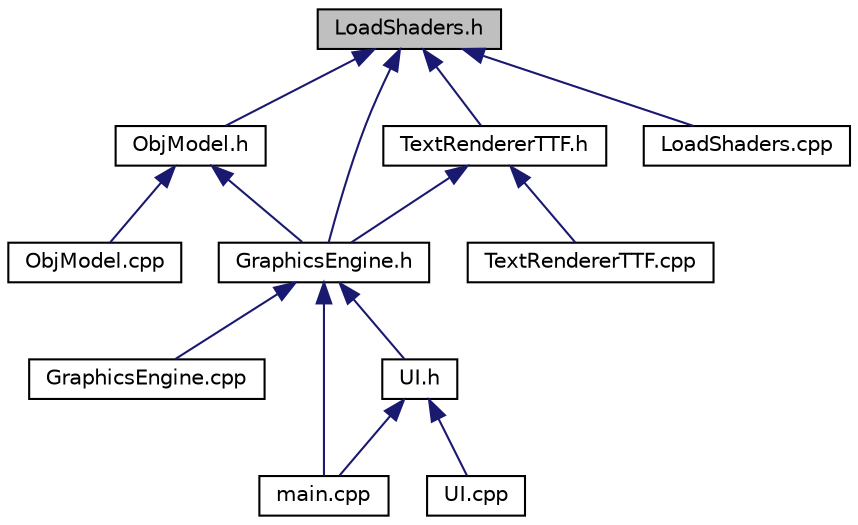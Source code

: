 digraph "LoadShaders.h"
{
  edge [fontname="Helvetica",fontsize="10",labelfontname="Helvetica",labelfontsize="10"];
  node [fontname="Helvetica",fontsize="10",shape=record];
  Node6 [label="LoadShaders.h",height=0.2,width=0.4,color="black", fillcolor="grey75", style="filled", fontcolor="black"];
  Node6 -> Node7 [dir="back",color="midnightblue",fontsize="10",style="solid",fontname="Helvetica"];
  Node7 [label="GraphicsEngine.h",height=0.2,width=0.4,color="black", fillcolor="white", style="filled",URL="$_graphics_engine_8h.html",tooltip="Header file for GraphicsEngine.cpp. "];
  Node7 -> Node8 [dir="back",color="midnightblue",fontsize="10",style="solid",fontname="Helvetica"];
  Node8 [label="GraphicsEngine.cpp",height=0.2,width=0.4,color="black", fillcolor="white", style="filled",URL="$_graphics_engine_8cpp.html",tooltip="Main graphics driver for the program. "];
  Node7 -> Node9 [dir="back",color="midnightblue",fontsize="10",style="solid",fontname="Helvetica"];
  Node9 [label="main.cpp",height=0.2,width=0.4,color="black", fillcolor="white", style="filled",URL="$main_8cpp.html",tooltip="Main driver for the program. "];
  Node7 -> Node10 [dir="back",color="midnightblue",fontsize="10",style="solid",fontname="Helvetica"];
  Node10 [label="UI.h",height=0.2,width=0.4,color="black", fillcolor="white", style="filled",URL="$_u_i_8h.html",tooltip="Header file for UI.cpp. "];
  Node10 -> Node9 [dir="back",color="midnightblue",fontsize="10",style="solid",fontname="Helvetica"];
  Node10 -> Node11 [dir="back",color="midnightblue",fontsize="10",style="solid",fontname="Helvetica"];
  Node11 [label="UI.cpp",height=0.2,width=0.4,color="black", fillcolor="white", style="filled",URL="$_u_i_8cpp.html",tooltip="User interface processor for the program. "];
  Node6 -> Node12 [dir="back",color="midnightblue",fontsize="10",style="solid",fontname="Helvetica"];
  Node12 [label="ObjModel.h",height=0.2,width=0.4,color="black", fillcolor="white", style="filled",URL="$_obj_model_8h.html",tooltip="Header file for ObjModel.cpp. "];
  Node12 -> Node7 [dir="back",color="midnightblue",fontsize="10",style="solid",fontname="Helvetica"];
  Node12 -> Node13 [dir="back",color="midnightblue",fontsize="10",style="solid",fontname="Helvetica"];
  Node13 [label="ObjModel.cpp",height=0.2,width=0.4,color="black", fillcolor="white", style="filled",URL="$_obj_model_8cpp.html",tooltip="Implementation for graphing Wavefront obj files. "];
  Node6 -> Node14 [dir="back",color="midnightblue",fontsize="10",style="solid",fontname="Helvetica"];
  Node14 [label="TextRendererTTF.h",height=0.2,width=0.4,color="black", fillcolor="white", style="filled",URL="$_text_renderer_t_t_f_8h.html",tooltip="Header file for TextRendererTTF.cpp. "];
  Node14 -> Node7 [dir="back",color="midnightblue",fontsize="10",style="solid",fontname="Helvetica"];
  Node14 -> Node15 [dir="back",color="midnightblue",fontsize="10",style="solid",fontname="Helvetica"];
  Node15 [label="TextRendererTTF.cpp",height=0.2,width=0.4,color="black", fillcolor="white", style="filled",URL="$_text_renderer_t_t_f_8cpp.html",tooltip="This class encapsulates the details of rendering a TrueType font on an OpenGL window. "];
  Node6 -> Node16 [dir="back",color="midnightblue",fontsize="10",style="solid",fontname="Helvetica"];
  Node16 [label="LoadShaders.cpp",height=0.2,width=0.4,color="black", fillcolor="white", style="filled",URL="$_load_shaders_8cpp.html",tooltip="Shader loader helper functions. "];
}
